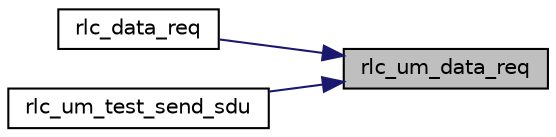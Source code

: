 digraph "rlc_um_data_req"
{
 // LATEX_PDF_SIZE
  edge [fontname="Helvetica",fontsize="10",labelfontname="Helvetica",labelfontsize="10"];
  node [fontname="Helvetica",fontsize="10",shape=record];
  rankdir="RL";
  Node1 [label="rlc_um_data_req",height=0.2,width=0.4,color="black", fillcolor="grey75", style="filled", fontcolor="black",tooltip=" "];
  Node1 -> Node2 [dir="back",color="midnightblue",fontsize="10",style="solid",fontname="Helvetica"];
  Node2 [label="rlc_data_req",height=0.2,width=0.4,color="black", fillcolor="white", style="filled",URL="$group__em.html#gaa115188b3d5ddaf1cc58461532fa7123",tooltip=" "];
  Node1 -> Node3 [dir="back",color="midnightblue",fontsize="10",style="solid",fontname="Helvetica"];
  Node3 [label="rlc_um_test_send_sdu",height=0.2,width=0.4,color="black", fillcolor="white", style="filled",URL="$rlc__um__very__simple__test_8h.html#af401d16a6c5b6755fe4aae2cd1e38c0a",tooltip=" "];
}
